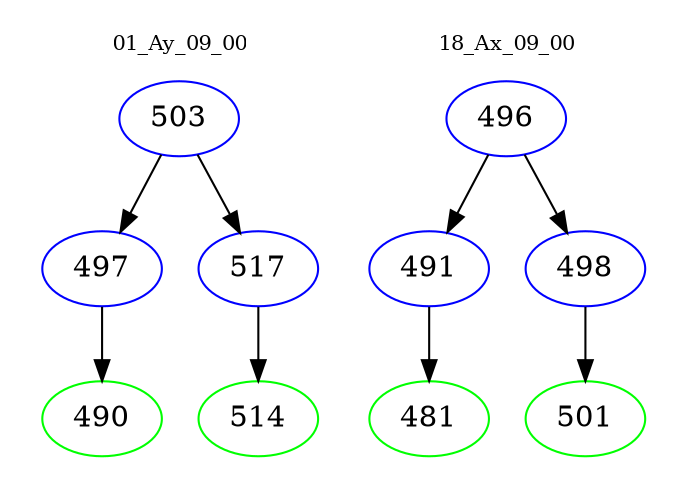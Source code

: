 digraph{
subgraph cluster_0 {
color = white
label = "01_Ay_09_00";
fontsize=10;
T0_503 [label="503", color="blue"]
T0_503 -> T0_497 [color="black"]
T0_497 [label="497", color="blue"]
T0_497 -> T0_490 [color="black"]
T0_490 [label="490", color="green"]
T0_503 -> T0_517 [color="black"]
T0_517 [label="517", color="blue"]
T0_517 -> T0_514 [color="black"]
T0_514 [label="514", color="green"]
}
subgraph cluster_1 {
color = white
label = "18_Ax_09_00";
fontsize=10;
T1_496 [label="496", color="blue"]
T1_496 -> T1_491 [color="black"]
T1_491 [label="491", color="blue"]
T1_491 -> T1_481 [color="black"]
T1_481 [label="481", color="green"]
T1_496 -> T1_498 [color="black"]
T1_498 [label="498", color="blue"]
T1_498 -> T1_501 [color="black"]
T1_501 [label="501", color="green"]
}
}
